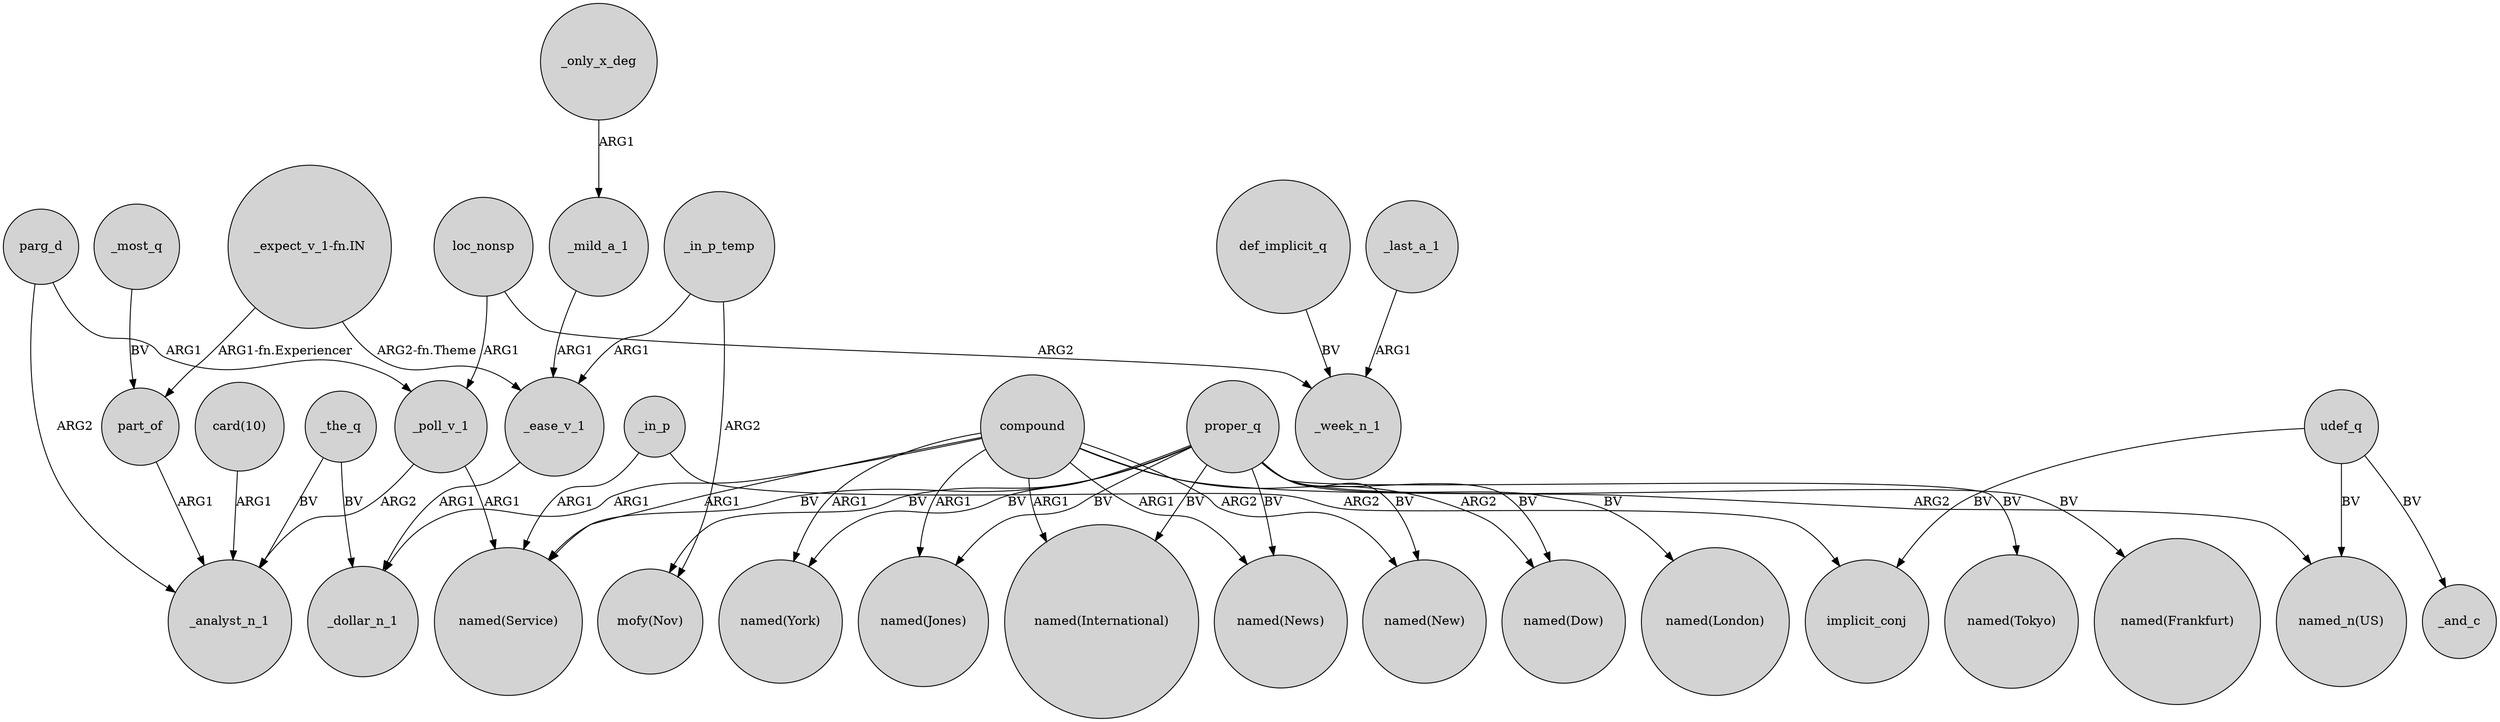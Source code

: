 digraph {
	node [shape=circle style=filled]
	compound -> "named(News)" [label=ARG1]
	compound -> "named(International)" [label=ARG1]
	_poll_v_1 -> "named(Service)" [label=ARG1]
	parg_d -> _poll_v_1 [label=ARG1]
	part_of -> _analyst_n_1 [label=ARG1]
	compound -> "named(New)" [label=ARG2]
	def_implicit_q -> _week_n_1 [label=BV]
	udef_q -> "named_n(US)" [label=BV]
	_only_x_deg -> _mild_a_1 [label=ARG1]
	compound -> "named(Dow)" [label=ARG2]
	proper_q -> "named(New)" [label=BV]
	_in_p_temp -> "mofy(Nov)" [label=ARG2]
	parg_d -> _analyst_n_1 [label=ARG2]
	_the_q -> _dollar_n_1 [label=BV]
	proper_q -> "named(Dow)" [label=BV]
	loc_nonsp -> _poll_v_1 [label=ARG1]
	proper_q -> "mofy(Nov)" [label=BV]
	proper_q -> "named(Tokyo)" [label=BV]
	udef_q -> implicit_conj [label=BV]
	_poll_v_1 -> _analyst_n_1 [label=ARG2]
	compound -> "named(Service)" [label=ARG1]
	compound -> "named_n(US)" [label=ARG2]
	_mild_a_1 -> _ease_v_1 [label=ARG1]
	proper_q -> "named(Frankfurt)" [label=BV]
	proper_q -> "named(News)" [label=BV]
	compound -> _dollar_n_1 [label=ARG1]
	loc_nonsp -> _week_n_1 [label=ARG2]
	proper_q -> "named(Jones)" [label=BV]
	_ease_v_1 -> _dollar_n_1 [label=ARG1]
	compound -> "named(York)" [label=ARG1]
	"_expect_v_1-fn.IN" -> _ease_v_1 [label="ARG2-fn.Theme"]
	"card(10)" -> _analyst_n_1 [label=ARG1]
	_last_a_1 -> _week_n_1 [label=ARG1]
	proper_q -> "named(Service)" [label=BV]
	proper_q -> "named(London)" [label=BV]
	_most_q -> part_of [label=BV]
	_in_p -> "named(Service)" [label=ARG1]
	_in_p -> implicit_conj [label=ARG2]
	_in_p_temp -> _ease_v_1 [label=ARG1]
	_the_q -> _analyst_n_1 [label=BV]
	proper_q -> "named(York)" [label=BV]
	udef_q -> _and_c [label=BV]
	compound -> "named(Jones)" [label=ARG1]
	"_expect_v_1-fn.IN" -> part_of [label="ARG1-fn.Experiencer"]
	proper_q -> "named(International)" [label=BV]
}

